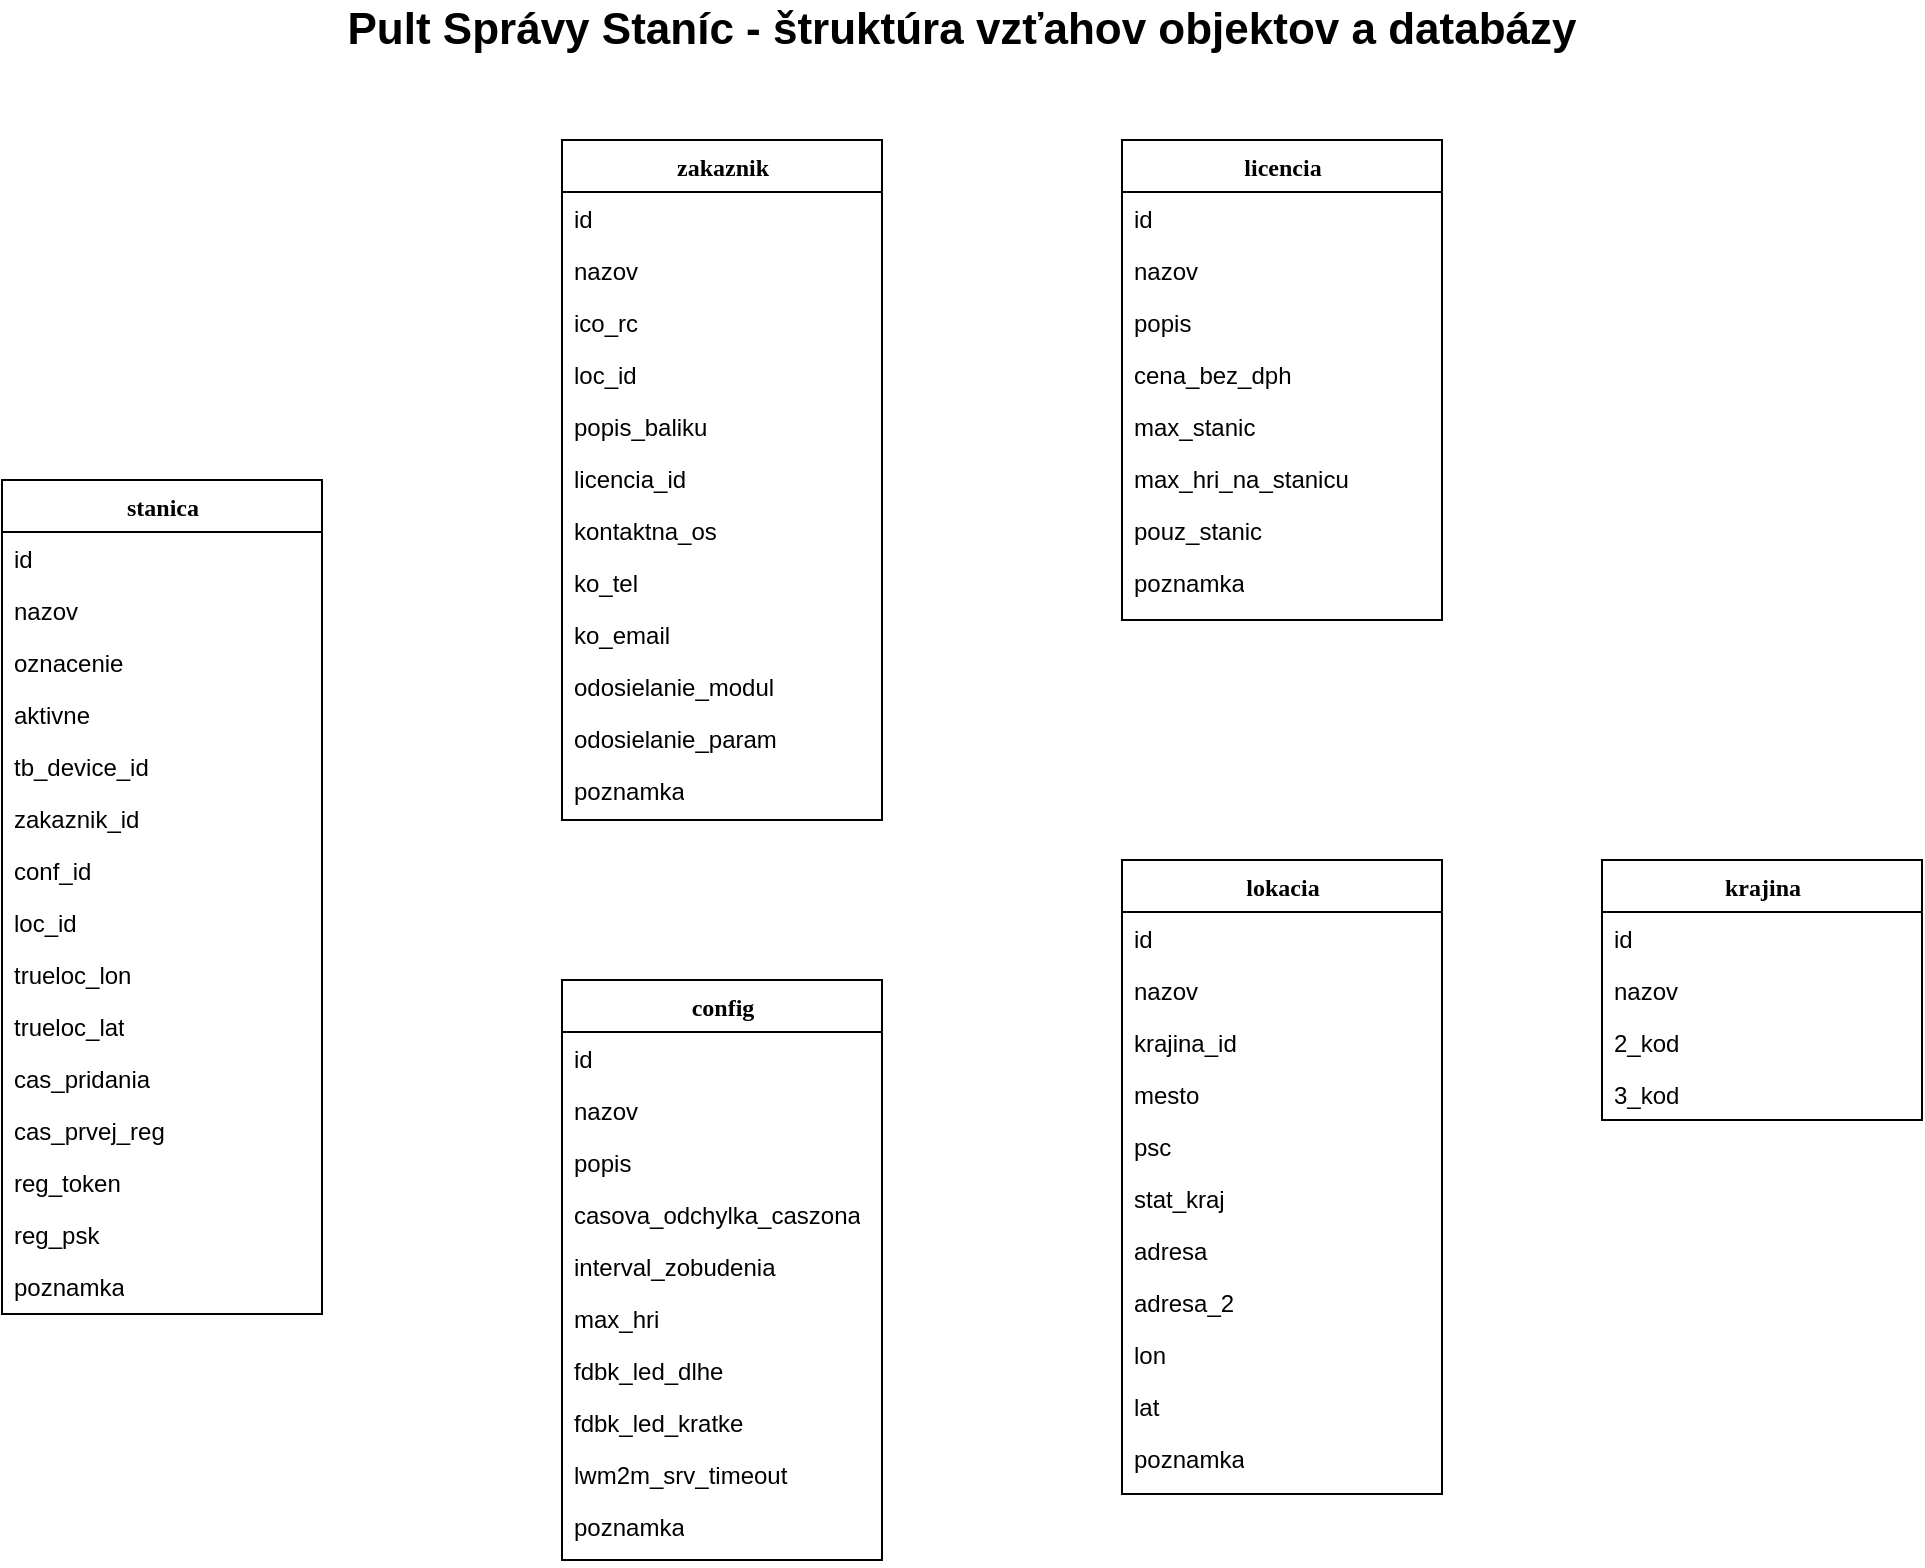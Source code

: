 <mxfile version="21.6.9" type="github">
  <diagram name="Page-1" id="9f46799a-70d6-7492-0946-bef42562c5a5">
    <mxGraphModel dx="1687" dy="920" grid="1" gridSize="10" guides="1" tooltips="1" connect="1" arrows="1" fold="1" page="1" pageScale="1" pageWidth="1169" pageHeight="827" background="none" math="0" shadow="0">
      <root>
        <mxCell id="0" />
        <mxCell id="1" parent="0" />
        <mxCell id="78961159f06e98e8-17" value="stanica" style="swimlane;html=1;fontStyle=1;align=center;verticalAlign=top;childLayout=stackLayout;horizontal=1;startSize=26;horizontalStack=0;resizeParent=1;resizeLast=0;collapsible=1;marginBottom=0;swimlaneFillColor=#ffffff;rounded=0;shadow=0;comic=0;labelBackgroundColor=none;strokeWidth=1;fillColor=none;fontFamily=Verdana;fontSize=12" parent="1" vertex="1">
          <mxGeometry x="105" y="270" width="160" height="417" as="geometry">
            <mxRectangle x="90" y="83" width="90" height="30" as="alternateBounds" />
          </mxGeometry>
        </mxCell>
        <mxCell id="78961159f06e98e8-21" value="id" style="text;html=1;strokeColor=none;fillColor=none;align=left;verticalAlign=top;spacingLeft=4;spacingRight=4;whiteSpace=wrap;overflow=hidden;rotatable=0;points=[[0,0.5],[1,0.5]];portConstraint=eastwest;" parent="78961159f06e98e8-17" vertex="1">
          <mxGeometry y="26" width="160" height="26" as="geometry" />
        </mxCell>
        <mxCell id="78961159f06e98e8-25" value="nazov" style="text;html=1;strokeColor=none;fillColor=none;align=left;verticalAlign=top;spacingLeft=4;spacingRight=4;whiteSpace=wrap;overflow=hidden;rotatable=0;points=[[0,0.5],[1,0.5]];portConstraint=eastwest;" parent="78961159f06e98e8-17" vertex="1">
          <mxGeometry y="52" width="160" height="26" as="geometry" />
        </mxCell>
        <mxCell id="78961159f06e98e8-26" value="oznacenie" style="text;html=1;strokeColor=none;fillColor=none;align=left;verticalAlign=top;spacingLeft=4;spacingRight=4;whiteSpace=wrap;overflow=hidden;rotatable=0;points=[[0,0.5],[1,0.5]];portConstraint=eastwest;" parent="78961159f06e98e8-17" vertex="1">
          <mxGeometry y="78" width="160" height="26" as="geometry" />
        </mxCell>
        <mxCell id="78961159f06e98e8-24" value="aktivne" style="text;html=1;strokeColor=none;fillColor=none;align=left;verticalAlign=top;spacingLeft=4;spacingRight=4;whiteSpace=wrap;overflow=hidden;rotatable=0;points=[[0,0.5],[1,0.5]];portConstraint=eastwest;" parent="78961159f06e98e8-17" vertex="1">
          <mxGeometry y="104" width="160" height="26" as="geometry" />
        </mxCell>
        <mxCell id="NM6Yt-WaF4C9AlxJS71K-1" value="tb_device_id" style="text;html=1;strokeColor=none;fillColor=none;align=left;verticalAlign=top;spacingLeft=4;spacingRight=4;whiteSpace=wrap;overflow=hidden;rotatable=0;points=[[0,0.5],[1,0.5]];portConstraint=eastwest;" vertex="1" parent="78961159f06e98e8-17">
          <mxGeometry y="130" width="160" height="26" as="geometry" />
        </mxCell>
        <mxCell id="NM6Yt-WaF4C9AlxJS71K-2" value="zakaznik_id" style="text;html=1;strokeColor=none;fillColor=none;align=left;verticalAlign=top;spacingLeft=4;spacingRight=4;whiteSpace=wrap;overflow=hidden;rotatable=0;points=[[0,0.5],[1,0.5]];portConstraint=eastwest;" vertex="1" parent="78961159f06e98e8-17">
          <mxGeometry y="156" width="160" height="26" as="geometry" />
        </mxCell>
        <mxCell id="NM6Yt-WaF4C9AlxJS71K-3" value="conf_id" style="text;html=1;strokeColor=none;fillColor=none;align=left;verticalAlign=top;spacingLeft=4;spacingRight=4;whiteSpace=wrap;overflow=hidden;rotatable=0;points=[[0,0.5],[1,0.5]];portConstraint=eastwest;" vertex="1" parent="78961159f06e98e8-17">
          <mxGeometry y="182" width="160" height="26" as="geometry" />
        </mxCell>
        <mxCell id="NM6Yt-WaF4C9AlxJS71K-5" value="loc_id" style="text;html=1;strokeColor=none;fillColor=none;align=left;verticalAlign=top;spacingLeft=4;spacingRight=4;whiteSpace=wrap;overflow=hidden;rotatable=0;points=[[0,0.5],[1,0.5]];portConstraint=eastwest;" vertex="1" parent="78961159f06e98e8-17">
          <mxGeometry y="208" width="160" height="26" as="geometry" />
        </mxCell>
        <mxCell id="NM6Yt-WaF4C9AlxJS71K-6" value="trueloc_lon" style="text;html=1;strokeColor=none;fillColor=none;align=left;verticalAlign=top;spacingLeft=4;spacingRight=4;whiteSpace=wrap;overflow=hidden;rotatable=0;points=[[0,0.5],[1,0.5]];portConstraint=eastwest;" vertex="1" parent="78961159f06e98e8-17">
          <mxGeometry y="234" width="160" height="26" as="geometry" />
        </mxCell>
        <mxCell id="NM6Yt-WaF4C9AlxJS71K-7" value="trueloc_lat" style="text;html=1;strokeColor=none;fillColor=none;align=left;verticalAlign=top;spacingLeft=4;spacingRight=4;whiteSpace=wrap;overflow=hidden;rotatable=0;points=[[0,0.5],[1,0.5]];portConstraint=eastwest;" vertex="1" parent="78961159f06e98e8-17">
          <mxGeometry y="260" width="160" height="26" as="geometry" />
        </mxCell>
        <mxCell id="NM6Yt-WaF4C9AlxJS71K-8" value="cas_pridania" style="text;html=1;strokeColor=none;fillColor=none;align=left;verticalAlign=top;spacingLeft=4;spacingRight=4;whiteSpace=wrap;overflow=hidden;rotatable=0;points=[[0,0.5],[1,0.5]];portConstraint=eastwest;" vertex="1" parent="78961159f06e98e8-17">
          <mxGeometry y="286" width="160" height="26" as="geometry" />
        </mxCell>
        <mxCell id="NM6Yt-WaF4C9AlxJS71K-9" value="cas_prvej_reg" style="text;html=1;strokeColor=none;fillColor=none;align=left;verticalAlign=top;spacingLeft=4;spacingRight=4;whiteSpace=wrap;overflow=hidden;rotatable=0;points=[[0,0.5],[1,0.5]];portConstraint=eastwest;" vertex="1" parent="78961159f06e98e8-17">
          <mxGeometry y="312" width="160" height="26" as="geometry" />
        </mxCell>
        <mxCell id="NM6Yt-WaF4C9AlxJS71K-10" value="reg_token" style="text;html=1;strokeColor=none;fillColor=none;align=left;verticalAlign=top;spacingLeft=4;spacingRight=4;whiteSpace=wrap;overflow=hidden;rotatable=0;points=[[0,0.5],[1,0.5]];portConstraint=eastwest;" vertex="1" parent="78961159f06e98e8-17">
          <mxGeometry y="338" width="160" height="26" as="geometry" />
        </mxCell>
        <mxCell id="NM6Yt-WaF4C9AlxJS71K-11" value="reg_psk" style="text;html=1;strokeColor=none;fillColor=none;align=left;verticalAlign=top;spacingLeft=4;spacingRight=4;whiteSpace=wrap;overflow=hidden;rotatable=0;points=[[0,0.5],[1,0.5]];portConstraint=eastwest;" vertex="1" parent="78961159f06e98e8-17">
          <mxGeometry y="364" width="160" height="26" as="geometry" />
        </mxCell>
        <mxCell id="NM6Yt-WaF4C9AlxJS71K-12" value="poznamka" style="text;html=1;strokeColor=none;fillColor=none;align=left;verticalAlign=top;spacingLeft=4;spacingRight=4;whiteSpace=wrap;overflow=hidden;rotatable=0;points=[[0,0.5],[1,0.5]];portConstraint=eastwest;" vertex="1" parent="78961159f06e98e8-17">
          <mxGeometry y="390" width="160" height="26" as="geometry" />
        </mxCell>
        <mxCell id="78961159f06e98e8-129" style="edgeStyle=elbowEdgeStyle;html=1;labelBackgroundColor=none;startFill=0;startSize=8;endArrow=open;endFill=0;endSize=16;fontFamily=Verdana;fontSize=12;elbow=vertical;dashed=1;" parent="1" target="78961159f06e98e8-56" edge="1">
          <mxGeometry relative="1" as="geometry">
            <mxPoint x="360" y="632" as="sourcePoint" />
          </mxGeometry>
        </mxCell>
        <mxCell id="78961159f06e98e8-130" style="edgeStyle=elbowEdgeStyle;html=1;labelBackgroundColor=none;startFill=0;startSize=8;endArrow=diamondThin;endFill=0;endSize=16;fontFamily=Verdana;fontSize=12;elbow=vertical;" parent="1" target="78961159f06e98e8-69" edge="1">
          <mxGeometry relative="1" as="geometry">
            <mxPoint x="550" y="617" as="sourcePoint" />
          </mxGeometry>
        </mxCell>
        <mxCell id="NM6Yt-WaF4C9AlxJS71K-13" value="zakaznik" style="swimlane;html=1;fontStyle=1;align=center;verticalAlign=top;childLayout=stackLayout;horizontal=1;startSize=26;horizontalStack=0;resizeParent=1;resizeLast=0;collapsible=1;marginBottom=0;swimlaneFillColor=#ffffff;rounded=0;shadow=0;comic=0;labelBackgroundColor=none;strokeWidth=1;fillColor=none;fontFamily=Verdana;fontSize=12" vertex="1" parent="1">
          <mxGeometry x="385" y="100" width="160" height="340" as="geometry">
            <mxRectangle x="90" y="83" width="90" height="30" as="alternateBounds" />
          </mxGeometry>
        </mxCell>
        <mxCell id="NM6Yt-WaF4C9AlxJS71K-14" value="id" style="text;html=1;strokeColor=none;fillColor=none;align=left;verticalAlign=top;spacingLeft=4;spacingRight=4;whiteSpace=wrap;overflow=hidden;rotatable=0;points=[[0,0.5],[1,0.5]];portConstraint=eastwest;" vertex="1" parent="NM6Yt-WaF4C9AlxJS71K-13">
          <mxGeometry y="26" width="160" height="26" as="geometry" />
        </mxCell>
        <mxCell id="NM6Yt-WaF4C9AlxJS71K-15" value="nazov" style="text;html=1;strokeColor=none;fillColor=none;align=left;verticalAlign=top;spacingLeft=4;spacingRight=4;whiteSpace=wrap;overflow=hidden;rotatable=0;points=[[0,0.5],[1,0.5]];portConstraint=eastwest;" vertex="1" parent="NM6Yt-WaF4C9AlxJS71K-13">
          <mxGeometry y="52" width="160" height="26" as="geometry" />
        </mxCell>
        <mxCell id="NM6Yt-WaF4C9AlxJS71K-29" value="ico_rc" style="text;html=1;strokeColor=none;fillColor=none;align=left;verticalAlign=top;spacingLeft=4;spacingRight=4;whiteSpace=wrap;overflow=hidden;rotatable=0;points=[[0,0.5],[1,0.5]];portConstraint=eastwest;" vertex="1" parent="NM6Yt-WaF4C9AlxJS71K-13">
          <mxGeometry y="78" width="160" height="26" as="geometry" />
        </mxCell>
        <mxCell id="NM6Yt-WaF4C9AlxJS71K-30" value="loc_id" style="text;html=1;strokeColor=none;fillColor=none;align=left;verticalAlign=top;spacingLeft=4;spacingRight=4;whiteSpace=wrap;overflow=hidden;rotatable=0;points=[[0,0.5],[1,0.5]];portConstraint=eastwest;" vertex="1" parent="NM6Yt-WaF4C9AlxJS71K-13">
          <mxGeometry y="104" width="160" height="26" as="geometry" />
        </mxCell>
        <mxCell id="NM6Yt-WaF4C9AlxJS71K-31" value="popis_baliku" style="text;html=1;strokeColor=none;fillColor=none;align=left;verticalAlign=top;spacingLeft=4;spacingRight=4;whiteSpace=wrap;overflow=hidden;rotatable=0;points=[[0,0.5],[1,0.5]];portConstraint=eastwest;" vertex="1" parent="NM6Yt-WaF4C9AlxJS71K-13">
          <mxGeometry y="130" width="160" height="26" as="geometry" />
        </mxCell>
        <mxCell id="NM6Yt-WaF4C9AlxJS71K-32" value="licencia_id" style="text;html=1;strokeColor=none;fillColor=none;align=left;verticalAlign=top;spacingLeft=4;spacingRight=4;whiteSpace=wrap;overflow=hidden;rotatable=0;points=[[0,0.5],[1,0.5]];portConstraint=eastwest;" vertex="1" parent="NM6Yt-WaF4C9AlxJS71K-13">
          <mxGeometry y="156" width="160" height="26" as="geometry" />
        </mxCell>
        <mxCell id="NM6Yt-WaF4C9AlxJS71K-33" value="kontaktna_os" style="text;html=1;strokeColor=none;fillColor=none;align=left;verticalAlign=top;spacingLeft=4;spacingRight=4;whiteSpace=wrap;overflow=hidden;rotatable=0;points=[[0,0.5],[1,0.5]];portConstraint=eastwest;" vertex="1" parent="NM6Yt-WaF4C9AlxJS71K-13">
          <mxGeometry y="182" width="160" height="26" as="geometry" />
        </mxCell>
        <mxCell id="NM6Yt-WaF4C9AlxJS71K-34" value="ko_tel" style="text;html=1;strokeColor=none;fillColor=none;align=left;verticalAlign=top;spacingLeft=4;spacingRight=4;whiteSpace=wrap;overflow=hidden;rotatable=0;points=[[0,0.5],[1,0.5]];portConstraint=eastwest;" vertex="1" parent="NM6Yt-WaF4C9AlxJS71K-13">
          <mxGeometry y="208" width="160" height="26" as="geometry" />
        </mxCell>
        <mxCell id="NM6Yt-WaF4C9AlxJS71K-35" value="ko_email" style="text;html=1;strokeColor=none;fillColor=none;align=left;verticalAlign=top;spacingLeft=4;spacingRight=4;whiteSpace=wrap;overflow=hidden;rotatable=0;points=[[0,0.5],[1,0.5]];portConstraint=eastwest;" vertex="1" parent="NM6Yt-WaF4C9AlxJS71K-13">
          <mxGeometry y="234" width="160" height="26" as="geometry" />
        </mxCell>
        <mxCell id="NM6Yt-WaF4C9AlxJS71K-36" value="odosielanie_modul" style="text;html=1;strokeColor=none;fillColor=none;align=left;verticalAlign=top;spacingLeft=4;spacingRight=4;whiteSpace=wrap;overflow=hidden;rotatable=0;points=[[0,0.5],[1,0.5]];portConstraint=eastwest;" vertex="1" parent="NM6Yt-WaF4C9AlxJS71K-13">
          <mxGeometry y="260" width="160" height="26" as="geometry" />
        </mxCell>
        <mxCell id="NM6Yt-WaF4C9AlxJS71K-37" value="odosielanie_param" style="text;html=1;strokeColor=none;fillColor=none;align=left;verticalAlign=top;spacingLeft=4;spacingRight=4;whiteSpace=wrap;overflow=hidden;rotatable=0;points=[[0,0.5],[1,0.5]];portConstraint=eastwest;" vertex="1" parent="NM6Yt-WaF4C9AlxJS71K-13">
          <mxGeometry y="286" width="160" height="26" as="geometry" />
        </mxCell>
        <mxCell id="NM6Yt-WaF4C9AlxJS71K-38" value="poznamka" style="text;html=1;strokeColor=none;fillColor=none;align=left;verticalAlign=top;spacingLeft=4;spacingRight=4;whiteSpace=wrap;overflow=hidden;rotatable=0;points=[[0,0.5],[1,0.5]];portConstraint=eastwest;" vertex="1" parent="NM6Yt-WaF4C9AlxJS71K-13">
          <mxGeometry y="312" width="160" height="26" as="geometry" />
        </mxCell>
        <mxCell id="NM6Yt-WaF4C9AlxJS71K-39" value="lokacia" style="swimlane;html=1;fontStyle=1;align=center;verticalAlign=top;childLayout=stackLayout;horizontal=1;startSize=26;horizontalStack=0;resizeParent=1;resizeLast=0;collapsible=1;marginBottom=0;swimlaneFillColor=#ffffff;rounded=0;shadow=0;comic=0;labelBackgroundColor=none;strokeWidth=1;fillColor=none;fontFamily=Verdana;fontSize=12" vertex="1" parent="1">
          <mxGeometry x="665" y="460" width="160" height="317" as="geometry">
            <mxRectangle x="90" y="83" width="90" height="30" as="alternateBounds" />
          </mxGeometry>
        </mxCell>
        <mxCell id="NM6Yt-WaF4C9AlxJS71K-40" value="id" style="text;html=1;strokeColor=none;fillColor=none;align=left;verticalAlign=top;spacingLeft=4;spacingRight=4;whiteSpace=wrap;overflow=hidden;rotatable=0;points=[[0,0.5],[1,0.5]];portConstraint=eastwest;" vertex="1" parent="NM6Yt-WaF4C9AlxJS71K-39">
          <mxGeometry y="26" width="160" height="26" as="geometry" />
        </mxCell>
        <mxCell id="NM6Yt-WaF4C9AlxJS71K-41" value="nazov" style="text;html=1;strokeColor=none;fillColor=none;align=left;verticalAlign=top;spacingLeft=4;spacingRight=4;whiteSpace=wrap;overflow=hidden;rotatable=0;points=[[0,0.5],[1,0.5]];portConstraint=eastwest;" vertex="1" parent="NM6Yt-WaF4C9AlxJS71K-39">
          <mxGeometry y="52" width="160" height="26" as="geometry" />
        </mxCell>
        <mxCell id="NM6Yt-WaF4C9AlxJS71K-52" value="krajina_id" style="text;html=1;strokeColor=none;fillColor=none;align=left;verticalAlign=top;spacingLeft=4;spacingRight=4;whiteSpace=wrap;overflow=hidden;rotatable=0;points=[[0,0.5],[1,0.5]];portConstraint=eastwest;" vertex="1" parent="NM6Yt-WaF4C9AlxJS71K-39">
          <mxGeometry y="78" width="160" height="26" as="geometry" />
        </mxCell>
        <mxCell id="NM6Yt-WaF4C9AlxJS71K-53" value="mesto" style="text;html=1;strokeColor=none;fillColor=none;align=left;verticalAlign=top;spacingLeft=4;spacingRight=4;whiteSpace=wrap;overflow=hidden;rotatable=0;points=[[0,0.5],[1,0.5]];portConstraint=eastwest;" vertex="1" parent="NM6Yt-WaF4C9AlxJS71K-39">
          <mxGeometry y="104" width="160" height="26" as="geometry" />
        </mxCell>
        <mxCell id="NM6Yt-WaF4C9AlxJS71K-54" value="psc" style="text;html=1;strokeColor=none;fillColor=none;align=left;verticalAlign=top;spacingLeft=4;spacingRight=4;whiteSpace=wrap;overflow=hidden;rotatable=0;points=[[0,0.5],[1,0.5]];portConstraint=eastwest;" vertex="1" parent="NM6Yt-WaF4C9AlxJS71K-39">
          <mxGeometry y="130" width="160" height="26" as="geometry" />
        </mxCell>
        <mxCell id="NM6Yt-WaF4C9AlxJS71K-55" value="stat_kraj" style="text;html=1;strokeColor=none;fillColor=none;align=left;verticalAlign=top;spacingLeft=4;spacingRight=4;whiteSpace=wrap;overflow=hidden;rotatable=0;points=[[0,0.5],[1,0.5]];portConstraint=eastwest;" vertex="1" parent="NM6Yt-WaF4C9AlxJS71K-39">
          <mxGeometry y="156" width="160" height="26" as="geometry" />
        </mxCell>
        <mxCell id="NM6Yt-WaF4C9AlxJS71K-56" value="adresa" style="text;html=1;strokeColor=none;fillColor=none;align=left;verticalAlign=top;spacingLeft=4;spacingRight=4;whiteSpace=wrap;overflow=hidden;rotatable=0;points=[[0,0.5],[1,0.5]];portConstraint=eastwest;" vertex="1" parent="NM6Yt-WaF4C9AlxJS71K-39">
          <mxGeometry y="182" width="160" height="26" as="geometry" />
        </mxCell>
        <mxCell id="NM6Yt-WaF4C9AlxJS71K-57" value="adresa_2" style="text;html=1;strokeColor=none;fillColor=none;align=left;verticalAlign=top;spacingLeft=4;spacingRight=4;whiteSpace=wrap;overflow=hidden;rotatable=0;points=[[0,0.5],[1,0.5]];portConstraint=eastwest;" vertex="1" parent="NM6Yt-WaF4C9AlxJS71K-39">
          <mxGeometry y="208" width="160" height="26" as="geometry" />
        </mxCell>
        <mxCell id="NM6Yt-WaF4C9AlxJS71K-58" value="lon" style="text;html=1;strokeColor=none;fillColor=none;align=left;verticalAlign=top;spacingLeft=4;spacingRight=4;whiteSpace=wrap;overflow=hidden;rotatable=0;points=[[0,0.5],[1,0.5]];portConstraint=eastwest;" vertex="1" parent="NM6Yt-WaF4C9AlxJS71K-39">
          <mxGeometry y="234" width="160" height="26" as="geometry" />
        </mxCell>
        <mxCell id="NM6Yt-WaF4C9AlxJS71K-59" value="lat" style="text;html=1;strokeColor=none;fillColor=none;align=left;verticalAlign=top;spacingLeft=4;spacingRight=4;whiteSpace=wrap;overflow=hidden;rotatable=0;points=[[0,0.5],[1,0.5]];portConstraint=eastwest;" vertex="1" parent="NM6Yt-WaF4C9AlxJS71K-39">
          <mxGeometry y="260" width="160" height="26" as="geometry" />
        </mxCell>
        <mxCell id="NM6Yt-WaF4C9AlxJS71K-60" value="poznamka" style="text;html=1;strokeColor=none;fillColor=none;align=left;verticalAlign=top;spacingLeft=4;spacingRight=4;whiteSpace=wrap;overflow=hidden;rotatable=0;points=[[0,0.5],[1,0.5]];portConstraint=eastwest;" vertex="1" parent="NM6Yt-WaF4C9AlxJS71K-39">
          <mxGeometry y="286" width="160" height="24" as="geometry" />
        </mxCell>
        <mxCell id="NM6Yt-WaF4C9AlxJS71K-61" value="krajina" style="swimlane;html=1;fontStyle=1;align=center;verticalAlign=top;childLayout=stackLayout;horizontal=1;startSize=26;horizontalStack=0;resizeParent=1;resizeLast=0;collapsible=1;marginBottom=0;swimlaneFillColor=#ffffff;rounded=0;shadow=0;comic=0;labelBackgroundColor=none;strokeWidth=1;fillColor=none;fontFamily=Verdana;fontSize=12" vertex="1" parent="1">
          <mxGeometry x="905" y="460" width="160" height="130" as="geometry">
            <mxRectangle x="90" y="83" width="90" height="30" as="alternateBounds" />
          </mxGeometry>
        </mxCell>
        <mxCell id="NM6Yt-WaF4C9AlxJS71K-62" value="id" style="text;html=1;strokeColor=none;fillColor=none;align=left;verticalAlign=top;spacingLeft=4;spacingRight=4;whiteSpace=wrap;overflow=hidden;rotatable=0;points=[[0,0.5],[1,0.5]];portConstraint=eastwest;" vertex="1" parent="NM6Yt-WaF4C9AlxJS71K-61">
          <mxGeometry y="26" width="160" height="26" as="geometry" />
        </mxCell>
        <mxCell id="NM6Yt-WaF4C9AlxJS71K-63" value="nazov" style="text;html=1;strokeColor=none;fillColor=none;align=left;verticalAlign=top;spacingLeft=4;spacingRight=4;whiteSpace=wrap;overflow=hidden;rotatable=0;points=[[0,0.5],[1,0.5]];portConstraint=eastwest;" vertex="1" parent="NM6Yt-WaF4C9AlxJS71K-61">
          <mxGeometry y="52" width="160" height="26" as="geometry" />
        </mxCell>
        <mxCell id="NM6Yt-WaF4C9AlxJS71K-73" value="2_kod" style="text;html=1;strokeColor=none;fillColor=none;align=left;verticalAlign=top;spacingLeft=4;spacingRight=4;whiteSpace=wrap;overflow=hidden;rotatable=0;points=[[0,0.5],[1,0.5]];portConstraint=eastwest;" vertex="1" parent="NM6Yt-WaF4C9AlxJS71K-61">
          <mxGeometry y="78" width="160" height="26" as="geometry" />
        </mxCell>
        <mxCell id="NM6Yt-WaF4C9AlxJS71K-74" value="3_kod" style="text;html=1;strokeColor=none;fillColor=none;align=left;verticalAlign=top;spacingLeft=4;spacingRight=4;whiteSpace=wrap;overflow=hidden;rotatable=0;points=[[0,0.5],[1,0.5]];portConstraint=eastwest;" vertex="1" parent="NM6Yt-WaF4C9AlxJS71K-61">
          <mxGeometry y="104" width="160" height="26" as="geometry" />
        </mxCell>
        <mxCell id="NM6Yt-WaF4C9AlxJS71K-75" value="licencia" style="swimlane;html=1;fontStyle=1;align=center;verticalAlign=top;childLayout=stackLayout;horizontal=1;startSize=26;horizontalStack=0;resizeParent=1;resizeLast=0;collapsible=1;marginBottom=0;swimlaneFillColor=#ffffff;rounded=0;shadow=0;comic=0;labelBackgroundColor=none;strokeWidth=1;fillColor=none;fontFamily=Verdana;fontSize=12" vertex="1" parent="1">
          <mxGeometry x="665" y="100" width="160" height="240" as="geometry">
            <mxRectangle x="90" y="83" width="90" height="30" as="alternateBounds" />
          </mxGeometry>
        </mxCell>
        <mxCell id="NM6Yt-WaF4C9AlxJS71K-76" value="id" style="text;html=1;strokeColor=none;fillColor=none;align=left;verticalAlign=top;spacingLeft=4;spacingRight=4;whiteSpace=wrap;overflow=hidden;rotatable=0;points=[[0,0.5],[1,0.5]];portConstraint=eastwest;" vertex="1" parent="NM6Yt-WaF4C9AlxJS71K-75">
          <mxGeometry y="26" width="160" height="26" as="geometry" />
        </mxCell>
        <mxCell id="NM6Yt-WaF4C9AlxJS71K-77" value="nazov" style="text;html=1;strokeColor=none;fillColor=none;align=left;verticalAlign=top;spacingLeft=4;spacingRight=4;whiteSpace=wrap;overflow=hidden;rotatable=0;points=[[0,0.5],[1,0.5]];portConstraint=eastwest;" vertex="1" parent="NM6Yt-WaF4C9AlxJS71K-75">
          <mxGeometry y="52" width="160" height="26" as="geometry" />
        </mxCell>
        <mxCell id="NM6Yt-WaF4C9AlxJS71K-78" value="popis" style="text;html=1;strokeColor=none;fillColor=none;align=left;verticalAlign=top;spacingLeft=4;spacingRight=4;whiteSpace=wrap;overflow=hidden;rotatable=0;points=[[0,0.5],[1,0.5]];portConstraint=eastwest;" vertex="1" parent="NM6Yt-WaF4C9AlxJS71K-75">
          <mxGeometry y="78" width="160" height="26" as="geometry" />
        </mxCell>
        <mxCell id="NM6Yt-WaF4C9AlxJS71K-79" value="cena_bez_dph" style="text;html=1;strokeColor=none;fillColor=none;align=left;verticalAlign=top;spacingLeft=4;spacingRight=4;whiteSpace=wrap;overflow=hidden;rotatable=0;points=[[0,0.5],[1,0.5]];portConstraint=eastwest;" vertex="1" parent="NM6Yt-WaF4C9AlxJS71K-75">
          <mxGeometry y="104" width="160" height="26" as="geometry" />
        </mxCell>
        <mxCell id="NM6Yt-WaF4C9AlxJS71K-80" value="max_stanic" style="text;html=1;strokeColor=none;fillColor=none;align=left;verticalAlign=top;spacingLeft=4;spacingRight=4;whiteSpace=wrap;overflow=hidden;rotatable=0;points=[[0,0.5],[1,0.5]];portConstraint=eastwest;" vertex="1" parent="NM6Yt-WaF4C9AlxJS71K-75">
          <mxGeometry y="130" width="160" height="26" as="geometry" />
        </mxCell>
        <mxCell id="NM6Yt-WaF4C9AlxJS71K-81" value="max_hri_na_stanicu" style="text;html=1;strokeColor=none;fillColor=none;align=left;verticalAlign=top;spacingLeft=4;spacingRight=4;whiteSpace=wrap;overflow=hidden;rotatable=0;points=[[0,0.5],[1,0.5]];portConstraint=eastwest;" vertex="1" parent="NM6Yt-WaF4C9AlxJS71K-75">
          <mxGeometry y="156" width="160" height="26" as="geometry" />
        </mxCell>
        <mxCell id="NM6Yt-WaF4C9AlxJS71K-82" value="pouz_stanic" style="text;html=1;strokeColor=none;fillColor=none;align=left;verticalAlign=top;spacingLeft=4;spacingRight=4;whiteSpace=wrap;overflow=hidden;rotatable=0;points=[[0,0.5],[1,0.5]];portConstraint=eastwest;" vertex="1" parent="NM6Yt-WaF4C9AlxJS71K-75">
          <mxGeometry y="182" width="160" height="26" as="geometry" />
        </mxCell>
        <mxCell id="NM6Yt-WaF4C9AlxJS71K-83" value="poznamka" style="text;html=1;strokeColor=none;fillColor=none;align=left;verticalAlign=top;spacingLeft=4;spacingRight=4;whiteSpace=wrap;overflow=hidden;rotatable=0;points=[[0,0.5],[1,0.5]];portConstraint=eastwest;" vertex="1" parent="NM6Yt-WaF4C9AlxJS71K-75">
          <mxGeometry y="208" width="160" height="32" as="geometry" />
        </mxCell>
        <mxCell id="NM6Yt-WaF4C9AlxJS71K-84" value="config" style="swimlane;html=1;fontStyle=1;align=center;verticalAlign=top;childLayout=stackLayout;horizontal=1;startSize=26;horizontalStack=0;resizeParent=1;resizeLast=0;collapsible=1;marginBottom=0;swimlaneFillColor=#ffffff;rounded=0;shadow=0;comic=0;labelBackgroundColor=none;strokeWidth=1;fillColor=none;fontFamily=Verdana;fontSize=12" vertex="1" parent="1">
          <mxGeometry x="385" y="520" width="160" height="290" as="geometry">
            <mxRectangle x="90" y="83" width="90" height="30" as="alternateBounds" />
          </mxGeometry>
        </mxCell>
        <mxCell id="NM6Yt-WaF4C9AlxJS71K-85" value="id" style="text;html=1;strokeColor=none;fillColor=none;align=left;verticalAlign=top;spacingLeft=4;spacingRight=4;whiteSpace=wrap;overflow=hidden;rotatable=0;points=[[0,0.5],[1,0.5]];portConstraint=eastwest;" vertex="1" parent="NM6Yt-WaF4C9AlxJS71K-84">
          <mxGeometry y="26" width="160" height="26" as="geometry" />
        </mxCell>
        <mxCell id="NM6Yt-WaF4C9AlxJS71K-86" value="nazov" style="text;html=1;strokeColor=none;fillColor=none;align=left;verticalAlign=top;spacingLeft=4;spacingRight=4;whiteSpace=wrap;overflow=hidden;rotatable=0;points=[[0,0.5],[1,0.5]];portConstraint=eastwest;" vertex="1" parent="NM6Yt-WaF4C9AlxJS71K-84">
          <mxGeometry y="52" width="160" height="26" as="geometry" />
        </mxCell>
        <mxCell id="NM6Yt-WaF4C9AlxJS71K-87" value="popis" style="text;html=1;strokeColor=none;fillColor=none;align=left;verticalAlign=top;spacingLeft=4;spacingRight=4;whiteSpace=wrap;overflow=hidden;rotatable=0;points=[[0,0.5],[1,0.5]];portConstraint=eastwest;" vertex="1" parent="NM6Yt-WaF4C9AlxJS71K-84">
          <mxGeometry y="78" width="160" height="26" as="geometry" />
        </mxCell>
        <mxCell id="NM6Yt-WaF4C9AlxJS71K-93" value="casova_odchylka_caszona" style="text;html=1;strokeColor=none;fillColor=none;align=left;verticalAlign=top;spacingLeft=4;spacingRight=4;whiteSpace=wrap;overflow=hidden;rotatable=0;points=[[0,0.5],[1,0.5]];portConstraint=eastwest;" vertex="1" parent="NM6Yt-WaF4C9AlxJS71K-84">
          <mxGeometry y="104" width="160" height="26" as="geometry" />
        </mxCell>
        <mxCell id="NM6Yt-WaF4C9AlxJS71K-94" value="interval_zobudenia" style="text;html=1;strokeColor=none;fillColor=none;align=left;verticalAlign=top;spacingLeft=4;spacingRight=4;whiteSpace=wrap;overflow=hidden;rotatable=0;points=[[0,0.5],[1,0.5]];portConstraint=eastwest;" vertex="1" parent="NM6Yt-WaF4C9AlxJS71K-84">
          <mxGeometry y="130" width="160" height="26" as="geometry" />
        </mxCell>
        <mxCell id="NM6Yt-WaF4C9AlxJS71K-95" value="max_hri" style="text;html=1;strokeColor=none;fillColor=none;align=left;verticalAlign=top;spacingLeft=4;spacingRight=4;whiteSpace=wrap;overflow=hidden;rotatable=0;points=[[0,0.5],[1,0.5]];portConstraint=eastwest;" vertex="1" parent="NM6Yt-WaF4C9AlxJS71K-84">
          <mxGeometry y="156" width="160" height="26" as="geometry" />
        </mxCell>
        <mxCell id="NM6Yt-WaF4C9AlxJS71K-96" value="fdbk_led_dlhe" style="text;html=1;strokeColor=none;fillColor=none;align=left;verticalAlign=top;spacingLeft=4;spacingRight=4;whiteSpace=wrap;overflow=hidden;rotatable=0;points=[[0,0.5],[1,0.5]];portConstraint=eastwest;" vertex="1" parent="NM6Yt-WaF4C9AlxJS71K-84">
          <mxGeometry y="182" width="160" height="26" as="geometry" />
        </mxCell>
        <mxCell id="NM6Yt-WaF4C9AlxJS71K-97" value="fdbk_led_kratke" style="text;html=1;strokeColor=none;fillColor=none;align=left;verticalAlign=top;spacingLeft=4;spacingRight=4;whiteSpace=wrap;overflow=hidden;rotatable=0;points=[[0,0.5],[1,0.5]];portConstraint=eastwest;" vertex="1" parent="NM6Yt-WaF4C9AlxJS71K-84">
          <mxGeometry y="208" width="160" height="26" as="geometry" />
        </mxCell>
        <mxCell id="NM6Yt-WaF4C9AlxJS71K-98" value="lwm2m_srv_timeout" style="text;html=1;strokeColor=none;fillColor=none;align=left;verticalAlign=top;spacingLeft=4;spacingRight=4;whiteSpace=wrap;overflow=hidden;rotatable=0;points=[[0,0.5],[1,0.5]];portConstraint=eastwest;" vertex="1" parent="NM6Yt-WaF4C9AlxJS71K-84">
          <mxGeometry y="234" width="160" height="26" as="geometry" />
        </mxCell>
        <mxCell id="NM6Yt-WaF4C9AlxJS71K-99" value="poznamka" style="text;html=1;strokeColor=none;fillColor=none;align=left;verticalAlign=top;spacingLeft=4;spacingRight=4;whiteSpace=wrap;overflow=hidden;rotatable=0;points=[[0,0.5],[1,0.5]];portConstraint=eastwest;" vertex="1" parent="NM6Yt-WaF4C9AlxJS71K-84">
          <mxGeometry y="260" width="160" height="30" as="geometry" />
        </mxCell>
        <mxCell id="NM6Yt-WaF4C9AlxJS71K-100" value="Pult Správy Staníc - štruktúra vzťahov objektov a databázy" style="text;html=1;strokeColor=none;fillColor=none;align=center;verticalAlign=middle;whiteSpace=wrap;rounded=0;fontStyle=1;fontSize=22;" vertex="1" parent="1">
          <mxGeometry x="255" y="30" width="660" height="30" as="geometry" />
        </mxCell>
      </root>
    </mxGraphModel>
  </diagram>
</mxfile>
